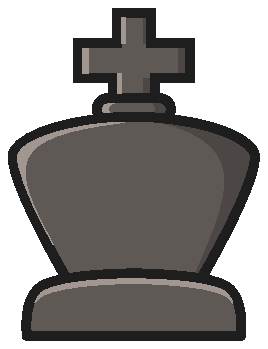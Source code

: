 % Converted from PostScript(TM) to MetaPost by pstoedit
% MetaPost backend contributed by Scott Pakin <scott+ps2ed_AT_pakin.org>
% pstoedit is Copyright (C) 1993 - 2020 Wolfgang Glunz <wglunz35_AT_pstoedit.net>

% Generate structured PostScript
prologues := 1;

% Display a given string with its *baseline* at a given location
% and with a given rotation angle
vardef showtext(expr origin)(expr angle)(expr string) =
  draw string infont defaultfont scaled defaultscale
    rotated angle shifted origin;
enddef;

beginfig(1);
%croix 

drawoptions (withcolor (0.372549,0.349020,0.333333));
linejoin := mitered;
fill (78.433601,98.578102)--(78.433601,108.621002)--(91.019501,108.621002)
	--(91.019501,121.171997)--(77.031303,121.171997)--(77.031303,132.210999)
	--(64.656303,132.210999)--(64.656303,121.171997)--(50.667999,121.171997)
	--(50.667999,108.621002)--(63.253899,108.621002)--(63.253899,98.578102)
	--cycle;
	drawoptions (withcolor 0.8*(0.372549,0.349020,0.333333));
fill (74.238297,132.210999)--(74.238297,121.176003)--(77.035202,121.176003)
	--(77.035202,132.210999)--cycle;
fill (86.824203,121.176003)--(86.824203,107.160004)--(91.019501,107.160004)
	--(91.019501,121.176003)--cycle;
fill (74.242203,108.621002)--(74.242203,101.555000)--(78.437500,101.555000)
	--(78.437500,108.621002)--cycle;
fill (74.242203,108.621002)--cycle;
drawoptions (withcolor (0.117647,0.117647,0.117647));
pickup pencircle scaled 3.401580bp;
draw (78.433601,98.578102)--(78.433601,108.621002)--(91.019501,108.621002)
	--(91.019501,121.171997)--(77.031303,121.171997)--(77.031303,132.210999)
	--(64.656303,132.210999)--(64.656303,121.171997)--(50.667999,121.171997)
	--(50.667999,108.621002)--(63.253899,108.621002)--(63.253899,98.578102);

% support croix
drawoptions (withcolor (0.372549,0.349020,0.333333));
pickup pencircle scaled 0.000000bp;
linecap := butt;
linejoin := rounded;
fill (61.492199,101.438004)--(80.230499,101.438004)..controls (82.417999,101.438004) and (84.179703,99.675797)..(84.179703,97.484398)
	..controls (84.179703,95.296898) and (82.417999,93.539101)..(80.230499,93.539101)
	--(61.492199,93.539101)..controls (59.300800,93.539101) and (57.539101,95.296898)..(57.539101,97.484398)
	..controls (57.539101,99.675797) and (59.300800,101.438004)..(61.492199,101.438004)
	--cycle;
drawoptions (withcolor 0.8*(0.372549,0.349020,0.333333));
pickup pencircle scaled 0.000000bp;
fill (74.878899,101.438004)..controls (76.933601,101.438004) and (78.589798,99.675797)..(78.589798,97.484398)
	..controls (78.589798,95.296898) and (76.933601,93.539101)..(74.878899,93.539101)
	--(80.472702,93.539101)..controls (82.527298,93.539101) and (84.183601,95.296898)..(84.183601,97.484398)
	..controls (84.183601,99.675797) and (82.527298,101.438004)..(80.472702,101.438004)
	--cycle;
	drawoptions (withcolor 1.7*(0.372549,0.349020,0.333333));
fill (61.316399,99.664101)..controls (60.175800,99.664101) and (59.261700,98.679703)..(59.261700,97.468803)
	..controls (59.261700,96.253899) and (60.175800,95.285202)..(61.316399,95.285202)
	--(63.792999,95.285202)..controls (62.656300,95.285202) and (61.738300,96.253899)..(61.738300,97.468803)
	..controls (61.738300,98.679703) and (62.656300,99.664101)..(63.792999,99.664101)
	--cycle;
drawoptions (withcolor (0.117647,0.117647,0.117647));
pickup pencircle scaled 3.401580bp;
draw (61.492199,101.438004)--(80.230499,101.438004)..controls (82.417999,101.438004) and (84.179703,99.675797)..(84.179703,97.484398)
	..controls (84.179703,95.296898) and (82.417999,93.539101)..(80.230499,93.539101)
	--(61.492199,93.539101)..controls (59.300800,93.539101) and (57.539101,95.296898)..(57.539101,97.484398)
	..controls (57.539101,99.675797) and (59.300800,101.438004)..(61.492199,101.438004)
	--cycle;
drawoptions (withcolor (0.372549,0.349020,0.333333));
linecap := rounded;
linejoin := mitered;
fill (95.343803,36.886700)..controls (95.343803,36.886700) and (117.387001,74.640602)..(114.089996,82.003899)
	..controls (110.789001,89.367203) and (90.050797,94.753899)..(70.867203,94.753899)
	..controls (51.679699,94.753899) and (30.941401,89.371101)..(27.644501,82.003899)
	..controls (24.343800,74.644501) and (46.386700,36.886700)..(46.386700,36.886700)
	--cycle;
drawoptions (withcolor 0.8*(0.372549,0.349020,0.333333));
pickup pencircle scaled 0.000000bp;
fill (70.855499,94.746101)..controls (116.035004,87.312500) and (106.496002,68.226601)..(89.679703,30.843800)
	--(95.425797,35.746101)..controls (95.425797,35.746101) and (117.387001,74.640602)..(114.089996,82.003899)
	..controls (109.707001,90.039101) and (92.820297,93.792999)..(70.855499,94.750000)
	--cycle;
drawoptions (withcolor (0.117647,0.117647,0.117647));
pickup pencircle scaled 3.401580bp;
draw (95.343803,36.886700)..controls (95.343803,36.886700) and (117.387001,74.640602)..(114.089996,82.003899)
	..controls (110.789001,89.367203) and (90.050797,94.753899)..(70.867203,94.753899)
	..controls (51.679699,94.753899) and (30.941401,89.371101)..(27.644501,82.003899)
	..controls (24.343800,74.644501) and (46.386700,36.886700)..(46.386700,36.886700)
	--cycle;
drawoptions (withcolor 1.7*(0.372549,0.349020,0.333333));
fill (67.367203,92.710899)..controls (56.300800,93.226601) and (25.921900,87.597702)..(29.089800,78.484398)
	..controls (31.406300,67.921898) and (36.898399,57.953098)..(41.867199,48.710899)
	..controls (25.746099,78.003899) and (25.023399,87.753899)..(67.363297,92.710899)
	--cycle;
fill (67.367203,92.710899)--cycle;
fill (66.304703,130.397995)--(66.257797,121.012001)--(67.804703,121.012001)
	--(67.851601,130.397995)--cycle;
fill (52.328098,119.430000)--(52.304699,110.339996)--(54.496101,110.339996)
	--(54.519501,119.430000)--cycle;
fill (64.835899,110.328003)--(64.910202,103.277000)--(66.382797,103.277000)
	--(66.308601,110.328003)--cycle;
fill (64.835899,110.328003)--cycle;
drawoptions (withcolor (0.372549,0.349020,0.333333));
linecap := butt;
linejoin := rounded;
fill (70.867203,38.386700)..controls (70.867203,38.386700) and (44.984402,38.253899)..(37.726601,33.796902)
	..controls (32.828098,30.792999) and (31.675800,23.453100)..(32.339802,15.875000)
	--(109.390999,15.875000)..controls (110.058998,23.453100) and (108.902000,30.792999)..(104.008003,33.796902)
	..controls (96.750000,38.253899) and (70.867203,38.386700)..(70.867203,38.386700)
	--cycle;
drawoptions (withcolor (0.117647,0.117647,0.117647));
pickup pencircle scaled 3.401580bp;
draw (70.867203,38.386700)..controls (70.867203,38.386700) and (44.984402,38.253899)..(37.726601,33.796902)
	..controls (32.828098,30.792999) and (31.675800,23.453100)..(32.339802,15.875000)
	--(109.390999,15.875000)..controls (110.058998,23.453100) and (108.902000,30.792999)..(104.008003,33.796902)
	..controls (96.750000,38.253899) and (70.867203,38.386700)..(70.867203,38.386700)
	--cycle;
drawoptions (withcolor 1.7*(0.372549,0.349020,0.333333));
pickup pencircle scaled 0.000000bp;
fill (70.867203,36.433601)..controls (70.867203,36.433601) and (46.171902,36.824200)..(37.917999,31.710899)
	..controls (36.867199,31.062500) and (35.933601,29.335899)..(35.214802,27.769501)
	..controls (35.953098,28.710899) and (36.636700,29.507799)..(37.726601,30.175800)
	..controls (44.984402,34.628899) and (70.867203,34.765598)..(70.867203,34.765598)
	..controls (70.867203,34.765598) and (96.750000,34.628899)..(104.008003,30.175800)
	..controls (105.116997,29.500000) and (105.688004,28.671900)..(106.433998,27.710899)
	..controls (106.508003,27.925800) and (105.277000,30.996099)..(103.191002,32.234402)
	..controls (95.382797,36.464802) and (70.867203,36.433601)..(70.867203,36.433601)
	--cycle;
endfig;
end
